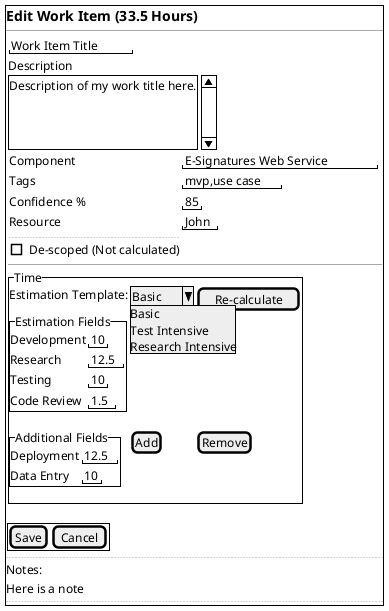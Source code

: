 @startsalt " Edit Work Item"

    {+
        == Edit Work Item (33.5 Hours)
        ---
        {
            {
                "Work Item Title"
                Description 
                {SI 
                    Description of my work title here. 
                    .
                    .
                    .
                }
                {
                    Component | "E-Signatures Web Service"
                    Tags | "mvp,use case"
                    Confidence % | "85"
                    Resource | "John"
                    ...
                    [] De-scoped (Not calculated)
                }
                ---
                {^"Time"
                    Estimation Template: | ^Basic ^Basic ^Test Intensive ^Research Intensive^  | [Re-calculate]
                    
                    {^"Estimation Fields"
                        Development | "10"
                        Research | "12.5"
                        Testing | "10"
                        Code Review | "1.5"
                    }
                    {^"Additional Fields"
                        Deployment | "12.5"
                        Data Entry | "10"
                    } | [Add] | [Remove]
                }
                
            }
            {+
                [Save] | [Cancel]
            }
        }
        ...
        Notes:
        Here is a note
        ...
    }
@endsalt
